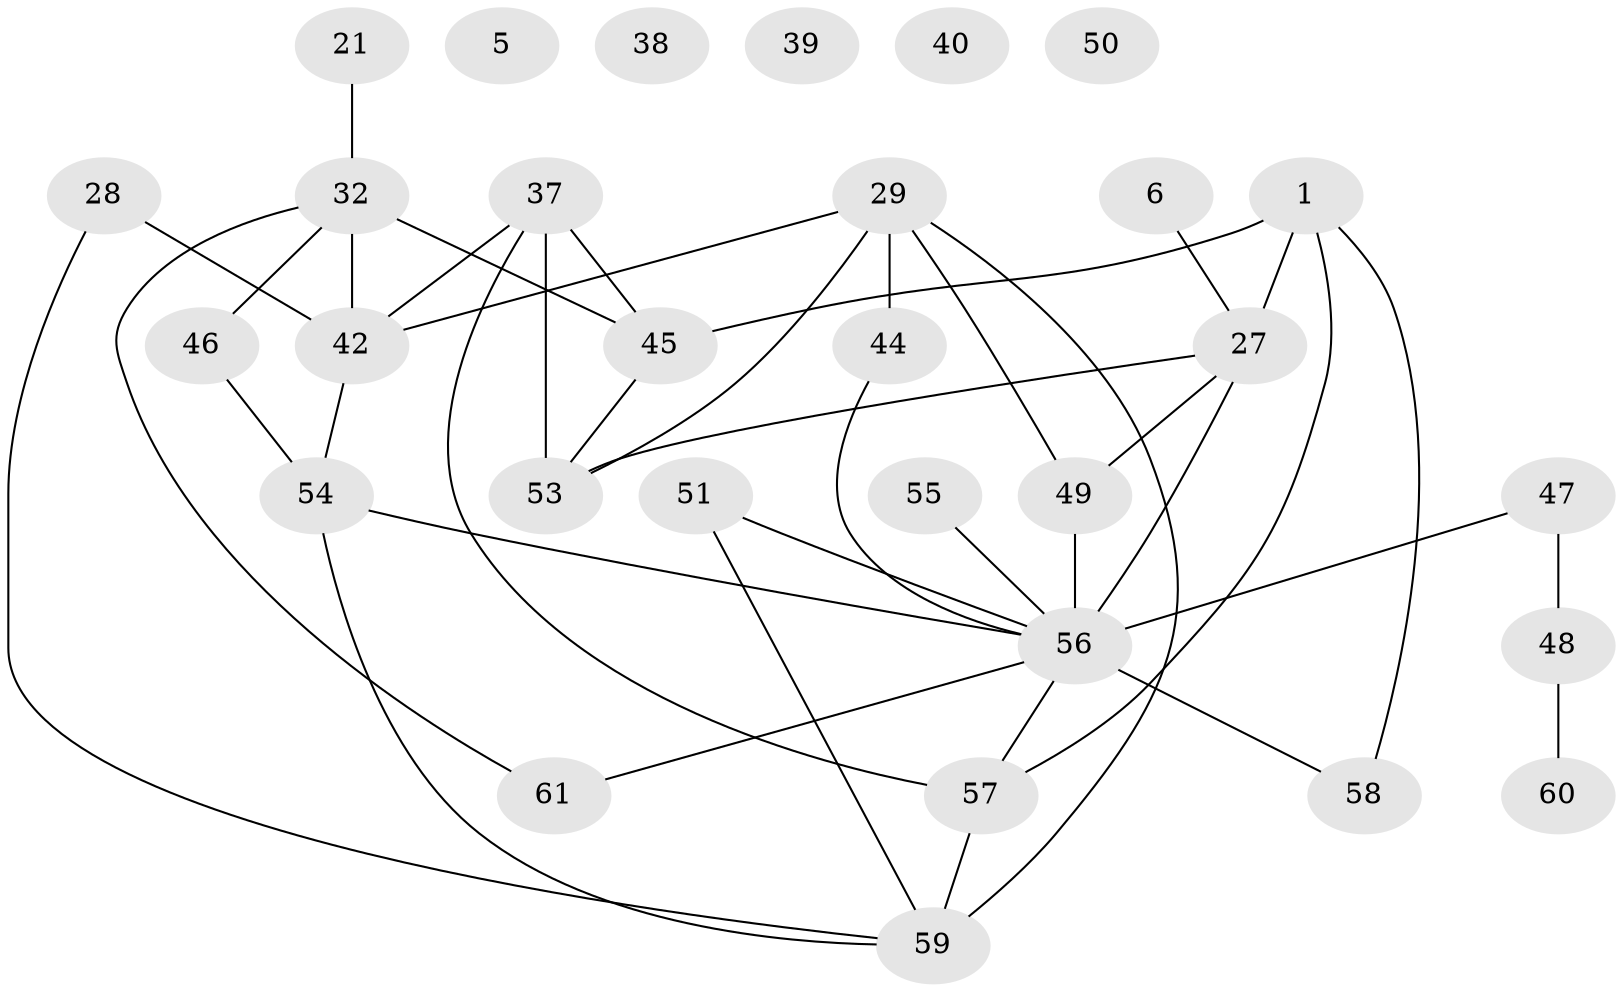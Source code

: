 // original degree distribution, {5: 0.11475409836065574, 3: 0.29508196721311475, 2: 0.21311475409836064, 6: 0.04918032786885246, 0: 0.08196721311475409, 1: 0.13114754098360656, 4: 0.09836065573770492, 7: 0.01639344262295082}
// Generated by graph-tools (version 1.1) at 2025/39/03/09/25 04:39:58]
// undirected, 30 vertices, 41 edges
graph export_dot {
graph [start="1"]
  node [color=gray90,style=filled];
  1;
  5;
  6;
  21;
  27 [super="+11+26+17"];
  28 [super="+24"];
  29 [super="+22"];
  32;
  37 [super="+30+25"];
  38;
  39;
  40;
  42 [super="+4+10"];
  44;
  45 [super="+43+31"];
  46 [super="+34"];
  47;
  48 [super="+19"];
  49 [super="+2"];
  50;
  51 [super="+7+20+36"];
  53 [super="+33"];
  54 [super="+41"];
  55;
  56 [super="+52+12"];
  57;
  58;
  59 [super="+35"];
  60;
  61;
  1 -- 45 [weight=2];
  1 -- 57;
  1 -- 58;
  1 -- 27;
  6 -- 27;
  21 -- 32;
  27 -- 49;
  27 -- 53 [weight=3];
  27 -- 56 [weight=3];
  28 -- 42;
  28 -- 59;
  29 -- 44;
  29 -- 49 [weight=2];
  29 -- 53 [weight=2];
  29 -- 42 [weight=2];
  29 -- 59 [weight=2];
  32 -- 42 [weight=2];
  32 -- 61;
  32 -- 45 [weight=2];
  32 -- 46;
  37 -- 57;
  37 -- 53 [weight=2];
  37 -- 42;
  37 -- 45;
  42 -- 54;
  44 -- 56;
  45 -- 53;
  46 -- 54;
  47 -- 48 [weight=2];
  47 -- 56;
  48 -- 60;
  49 -- 56 [weight=2];
  51 -- 59;
  51 -- 56;
  54 -- 56;
  54 -- 59;
  55 -- 56;
  56 -- 58;
  56 -- 57;
  56 -- 61;
  57 -- 59;
}
